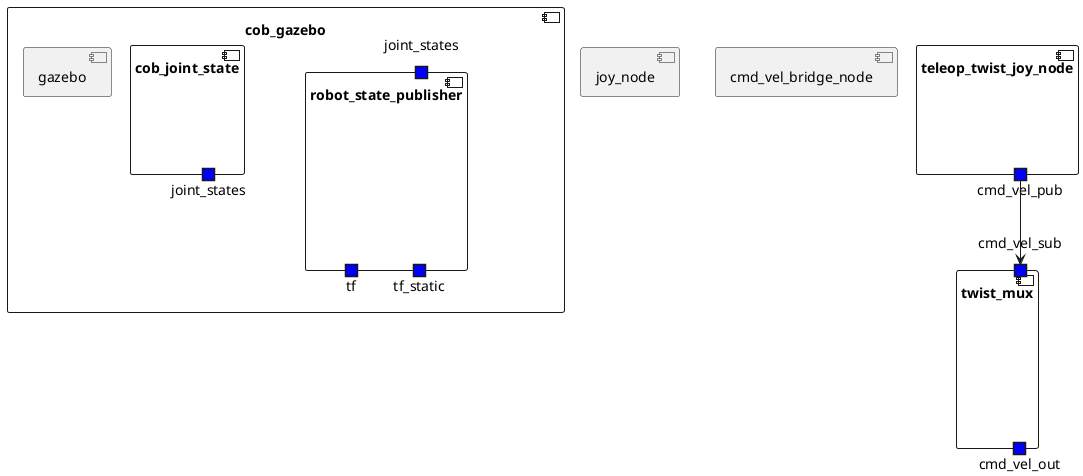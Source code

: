 @startuml

/'SUBSYSTEMS'/
component cob_gazebo {
  component gazebo {

/' PORTS DEFINED AS AVAILABLE IN THE ROSSYSTEM FILE '/

/' PORTS FROM THE ORIGINAL NODE '/
  }

  component robot_state_publisher {

/' PORTS DEFINED AS AVAILABLE IN THE ROSSYSTEM FILE '/
    portin robot_state_publisher.joint_states as "joint_states" #blue
    portout robot_state_publisher.tf as "tf" #blue
    portout robot_state_publisher.tf_static as "tf_static" #blue

/' PORTS FROM THE ORIGINAL NODE '/
  }

  component cob_joint_state {

/' PORTS DEFINED AS AVAILABLE IN THE ROSSYSTEM FILE '/
    portout cob_joint_state.joint_states as "joint_states" #blue

/' PORTS FROM THE ORIGINAL NODE '/
  }

 }

  component joy_node {

/' PORTS DEFINED AS AVAILABLE IN THE ROSSYSTEM FILE '/

/' PORTS FROM THE ORIGINAL NODE '/
  }

  component twist_mux {

/' PORTS DEFINED AS AVAILABLE IN THE ROSSYSTEM FILE '/
    portout twist_mux.cmd_vel_out as "cmd_vel_out" #blue
    portin twist_mux.cmd_vel_sub as "cmd_vel_sub" #blue

/' PORTS FROM THE ORIGINAL NODE '/
  }

  component cmd_vel_bridge_node {

/' PORTS DEFINED AS AVAILABLE IN THE ROSSYSTEM FILE '/

/' PORTS FROM THE ORIGINAL NODE '/
  }

  component teleop_twist_joy_node {

/' PORTS DEFINED AS AVAILABLE IN THE ROSSYSTEM FILE '/
    portout teleop_twist_joy_node.cmd_vel_pub as "cmd_vel_pub" #blue

/' PORTS FROM THE ORIGINAL NODE '/
  }

  teleop_twist_joy_node.cmd_vel_pub --> twist_mux.cmd_vel_sub

@enduml